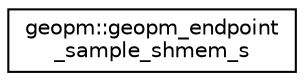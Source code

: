 digraph "Graphical Class Hierarchy"
{
 // LATEX_PDF_SIZE
  edge [fontname="Helvetica",fontsize="10",labelfontname="Helvetica",labelfontsize="10"];
  node [fontname="Helvetica",fontsize="10",shape=record];
  rankdir="LR";
  Node0 [label="geopm::geopm_endpoint\l_sample_shmem_s",height=0.2,width=0.4,color="black", fillcolor="white", style="filled",URL="$structgeopm_1_1geopm__endpoint__sample__shmem__s.html",tooltip=" "];
}
